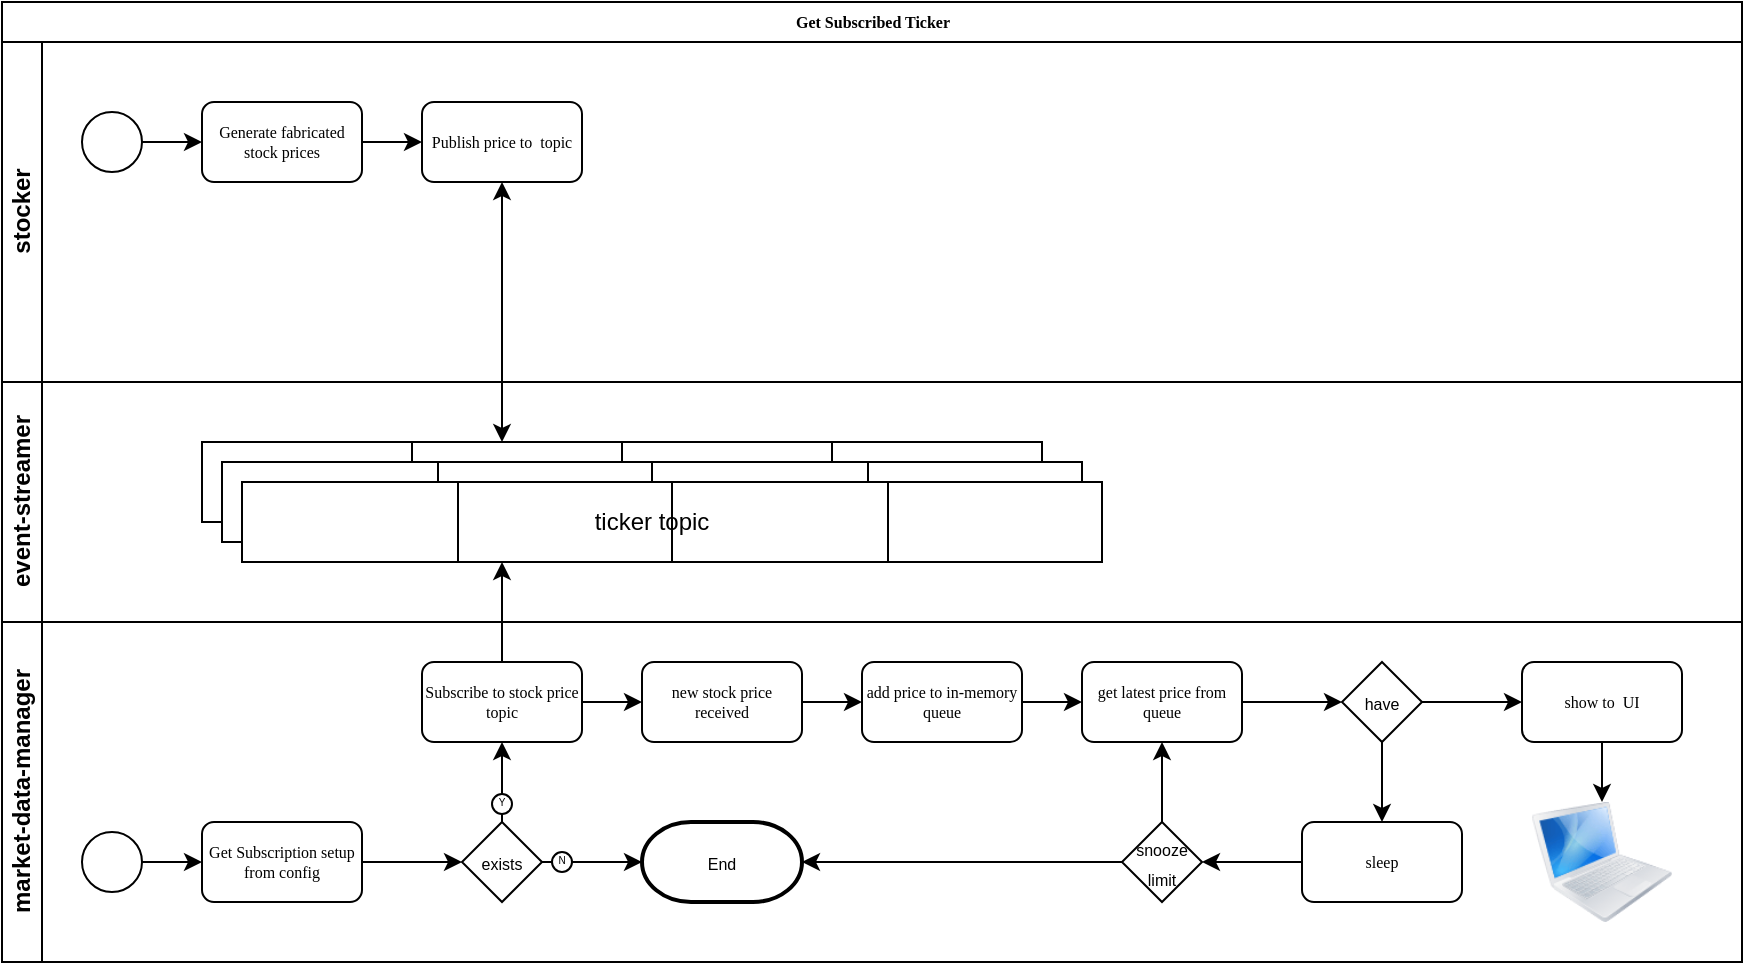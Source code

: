 <mxfile version="14.7.0" type="github">
  <diagram id="xRqWNPOQ0WMgPJ2FyYGw" name="Page-1">
    <mxGraphModel dx="949" dy="496" grid="1" gridSize="10" guides="1" tooltips="1" connect="1" arrows="1" fold="1" page="1" pageScale="1" pageWidth="827" pageHeight="1169" math="0" shadow="0">
      <root>
        <mxCell id="0" />
        <mxCell id="1" parent="0" />
        <mxCell id="KpiGFDMDYY1Z0oeQy9Om-1" value="Get Subscribed Ticker" style="swimlane;html=1;childLayout=stackLayout;horizontal=1;startSize=20;horizontalStack=0;rounded=0;shadow=0;labelBackgroundColor=none;strokeWidth=1;fontFamily=Verdana;fontSize=8;align=center;" vertex="1" parent="1">
          <mxGeometry x="40" y="40" width="870" height="480" as="geometry" />
        </mxCell>
        <mxCell id="KpiGFDMDYY1Z0oeQy9Om-2" value="stocker" style="swimlane;html=1;startSize=20;horizontal=0;" vertex="1" parent="KpiGFDMDYY1Z0oeQy9Om-1">
          <mxGeometry y="20" width="870" height="170" as="geometry" />
        </mxCell>
        <mxCell id="KpiGFDMDYY1Z0oeQy9Om-3" value="" style="ellipse;whiteSpace=wrap;html=1;rounded=0;shadow=0;labelBackgroundColor=none;strokeWidth=1;fontFamily=Verdana;fontSize=8;align=center;" vertex="1" parent="KpiGFDMDYY1Z0oeQy9Om-2">
          <mxGeometry x="40" y="35" width="30" height="30" as="geometry" />
        </mxCell>
        <mxCell id="KpiGFDMDYY1Z0oeQy9Om-4" value="Generate fabricated stock prices" style="rounded=1;whiteSpace=wrap;html=1;shadow=0;labelBackgroundColor=none;strokeWidth=1;fontFamily=Verdana;fontSize=8;align=center;" vertex="1" parent="KpiGFDMDYY1Z0oeQy9Om-2">
          <mxGeometry x="100" y="30" width="80" height="40" as="geometry" />
        </mxCell>
        <mxCell id="KpiGFDMDYY1Z0oeQy9Om-5" value="" style="endArrow=classic;html=1;exitX=1;exitY=0.5;exitDx=0;exitDy=0;entryX=0;entryY=0.5;entryDx=0;entryDy=0;" edge="1" parent="KpiGFDMDYY1Z0oeQy9Om-2" source="KpiGFDMDYY1Z0oeQy9Om-3" target="KpiGFDMDYY1Z0oeQy9Om-4">
          <mxGeometry width="50" height="50" relative="1" as="geometry">
            <mxPoint x="50" y="119" as="sourcePoint" />
            <mxPoint x="100" y="69" as="targetPoint" />
          </mxGeometry>
        </mxCell>
        <mxCell id="KpiGFDMDYY1Z0oeQy9Om-67" value="Publish price to &amp;nbsp;topic" style="rounded=1;whiteSpace=wrap;html=1;shadow=0;labelBackgroundColor=none;strokeWidth=1;fontFamily=Verdana;fontSize=8;align=center;" vertex="1" parent="KpiGFDMDYY1Z0oeQy9Om-2">
          <mxGeometry x="210" y="30" width="80" height="40" as="geometry" />
        </mxCell>
        <mxCell id="KpiGFDMDYY1Z0oeQy9Om-68" value="" style="endArrow=classic;html=1;entryX=0;entryY=0.5;entryDx=0;entryDy=0;exitX=1;exitY=0.5;exitDx=0;exitDy=0;" edge="1" parent="KpiGFDMDYY1Z0oeQy9Om-2" source="KpiGFDMDYY1Z0oeQy9Om-4" target="KpiGFDMDYY1Z0oeQy9Om-67">
          <mxGeometry width="50" height="50" relative="1" as="geometry">
            <mxPoint x="110" y="150" as="sourcePoint" />
            <mxPoint x="160" y="100" as="targetPoint" />
          </mxGeometry>
        </mxCell>
        <mxCell id="KpiGFDMDYY1Z0oeQy9Om-16" value="event-streamer" style="swimlane;html=1;startSize=20;horizontal=0;" vertex="1" parent="KpiGFDMDYY1Z0oeQy9Om-1">
          <mxGeometry y="190" width="870" height="120" as="geometry" />
        </mxCell>
        <mxCell id="KpiGFDMDYY1Z0oeQy9Om-23" value="market-data-manager" style="swimlane;html=1;startSize=20;horizontal=0;" vertex="1" parent="KpiGFDMDYY1Z0oeQy9Om-1">
          <mxGeometry y="310" width="870" height="170" as="geometry" />
        </mxCell>
        <mxCell id="KpiGFDMDYY1Z0oeQy9Om-24" value="" style="endArrow=classic;html=1;entryX=0;entryY=0.5;entryDx=0;entryDy=0;entryPerimeter=0;exitX=1;exitY=0.5;exitDx=0;exitDy=0;" edge="1" parent="KpiGFDMDYY1Z0oeQy9Om-23" source="KpiGFDMDYY1Z0oeQy9Om-31" target="KpiGFDMDYY1Z0oeQy9Om-33">
          <mxGeometry width="50" height="50" relative="1" as="geometry">
            <mxPoint x="190" y="130" as="sourcePoint" />
            <mxPoint x="240" y="130" as="targetPoint" />
          </mxGeometry>
        </mxCell>
        <mxCell id="KpiGFDMDYY1Z0oeQy9Om-25" value="Subscribe to stock price topic" style="rounded=1;whiteSpace=wrap;html=1;shadow=0;labelBackgroundColor=none;strokeWidth=1;fontFamily=Verdana;fontSize=8;align=center;" vertex="1" parent="KpiGFDMDYY1Z0oeQy9Om-23">
          <mxGeometry x="210" y="20" width="80" height="40" as="geometry" />
        </mxCell>
        <mxCell id="KpiGFDMDYY1Z0oeQy9Om-26" value="new stock price received" style="rounded=1;whiteSpace=wrap;html=1;shadow=0;labelBackgroundColor=none;strokeWidth=1;fontFamily=Verdana;fontSize=8;align=center;" vertex="1" parent="KpiGFDMDYY1Z0oeQy9Om-23">
          <mxGeometry x="320" y="20" width="80" height="40" as="geometry" />
        </mxCell>
        <mxCell id="KpiGFDMDYY1Z0oeQy9Om-28" value="" style="ellipse;whiteSpace=wrap;html=1;rounded=0;shadow=0;labelBackgroundColor=none;strokeWidth=1;fontFamily=Verdana;fontSize=8;align=center;" vertex="1" parent="KpiGFDMDYY1Z0oeQy9Om-23">
          <mxGeometry x="40" y="105" width="30" height="30" as="geometry" />
        </mxCell>
        <mxCell id="KpiGFDMDYY1Z0oeQy9Om-29" value="" style="endArrow=classic;html=1;exitX=1;exitY=0.5;exitDx=0;exitDy=0;entryX=0;entryY=0.5;entryDx=0;entryDy=0;" edge="1" parent="KpiGFDMDYY1Z0oeQy9Om-23" source="KpiGFDMDYY1Z0oeQy9Om-28" target="KpiGFDMDYY1Z0oeQy9Om-30">
          <mxGeometry width="50" height="50" relative="1" as="geometry">
            <mxPoint x="10" y="114" as="sourcePoint" />
            <mxPoint x="100" y="105" as="targetPoint" />
          </mxGeometry>
        </mxCell>
        <mxCell id="KpiGFDMDYY1Z0oeQy9Om-30" value="Get Subscription setup from config" style="rounded=1;whiteSpace=wrap;html=1;shadow=0;labelBackgroundColor=none;strokeWidth=1;fontFamily=Verdana;fontSize=8;align=center;" vertex="1" parent="KpiGFDMDYY1Z0oeQy9Om-23">
          <mxGeometry x="100" y="100" width="80" height="40" as="geometry" />
        </mxCell>
        <mxCell id="KpiGFDMDYY1Z0oeQy9Om-31" value="&lt;font style=&quot;font-size: 8px&quot;&gt;exists&lt;/font&gt;" style="rhombus;whiteSpace=wrap;html=1;" vertex="1" parent="KpiGFDMDYY1Z0oeQy9Om-23">
          <mxGeometry x="230" y="100" width="40" height="40" as="geometry" />
        </mxCell>
        <mxCell id="KpiGFDMDYY1Z0oeQy9Om-32" value="" style="endArrow=classic;html=1;exitX=0.5;exitY=0;exitDx=0;exitDy=0;entryX=0.5;entryY=1;entryDx=0;entryDy=0;" edge="1" parent="KpiGFDMDYY1Z0oeQy9Om-23" source="KpiGFDMDYY1Z0oeQy9Om-31" target="KpiGFDMDYY1Z0oeQy9Om-25">
          <mxGeometry width="50" height="50" relative="1" as="geometry">
            <mxPoint x="290" y="420" as="sourcePoint" />
            <mxPoint x="290" y="450" as="targetPoint" />
          </mxGeometry>
        </mxCell>
        <mxCell id="KpiGFDMDYY1Z0oeQy9Om-33" value="&lt;font style=&quot;font-size: 8px&quot;&gt;End&lt;/font&gt;" style="strokeWidth=2;html=1;shape=mxgraph.flowchart.terminator;whiteSpace=wrap;" vertex="1" parent="KpiGFDMDYY1Z0oeQy9Om-23">
          <mxGeometry x="320" y="100" width="80" height="40" as="geometry" />
        </mxCell>
        <mxCell id="KpiGFDMDYY1Z0oeQy9Om-34" value="&lt;div style=&quot;text-align: justify&quot;&gt;&lt;span style=&quot;font-size: 6px&quot;&gt;&lt;sup&gt;N&lt;/sup&gt;&lt;/span&gt;&lt;/div&gt;" style="ellipse;whiteSpace=wrap;html=1;aspect=fixed;" vertex="1" parent="KpiGFDMDYY1Z0oeQy9Om-23">
          <mxGeometry x="275" y="115" width="10" height="10" as="geometry" />
        </mxCell>
        <mxCell id="KpiGFDMDYY1Z0oeQy9Om-35" value="&lt;div style=&quot;text-align: justify&quot;&gt;&lt;span style=&quot;font-size: 6px&quot;&gt;&lt;sup&gt;Y&lt;/sup&gt;&lt;/span&gt;&lt;/div&gt;" style="ellipse;whiteSpace=wrap;html=1;aspect=fixed;" vertex="1" parent="KpiGFDMDYY1Z0oeQy9Om-23">
          <mxGeometry x="245" y="86" width="10" height="10" as="geometry" />
        </mxCell>
        <mxCell id="KpiGFDMDYY1Z0oeQy9Om-36" value="" style="endArrow=classic;html=1;entryX=0;entryY=0.5;entryDx=0;entryDy=0;" edge="1" parent="KpiGFDMDYY1Z0oeQy9Om-23" target="KpiGFDMDYY1Z0oeQy9Om-31">
          <mxGeometry width="50" height="50" relative="1" as="geometry">
            <mxPoint x="180" y="120" as="sourcePoint" />
            <mxPoint x="110" y="130" as="targetPoint" />
          </mxGeometry>
        </mxCell>
        <mxCell id="KpiGFDMDYY1Z0oeQy9Om-37" value="&lt;span style=&quot;font-size: 8px&quot;&gt;have&lt;/span&gt;" style="rhombus;whiteSpace=wrap;html=1;" vertex="1" parent="KpiGFDMDYY1Z0oeQy9Om-23">
          <mxGeometry x="670" y="20" width="40" height="40" as="geometry" />
        </mxCell>
        <mxCell id="KpiGFDMDYY1Z0oeQy9Om-66" value="" style="endArrow=classic;html=1;exitX=0.5;exitY=0;exitDx=0;exitDy=0;" edge="1" parent="KpiGFDMDYY1Z0oeQy9Om-23" source="KpiGFDMDYY1Z0oeQy9Om-25">
          <mxGeometry width="50" height="50" relative="1" as="geometry">
            <mxPoint x="320" y="80" as="sourcePoint" />
            <mxPoint x="250" y="-30" as="targetPoint" />
          </mxGeometry>
        </mxCell>
        <mxCell id="KpiGFDMDYY1Z0oeQy9Om-69" value="add price to in-memory queue" style="rounded=1;whiteSpace=wrap;html=1;shadow=0;labelBackgroundColor=none;strokeWidth=1;fontFamily=Verdana;fontSize=8;align=center;" vertex="1" parent="KpiGFDMDYY1Z0oeQy9Om-23">
          <mxGeometry x="430" y="20" width="80" height="40" as="geometry" />
        </mxCell>
        <mxCell id="KpiGFDMDYY1Z0oeQy9Om-70" value="get latest price from queue" style="rounded=1;whiteSpace=wrap;html=1;shadow=0;labelBackgroundColor=none;strokeWidth=1;fontFamily=Verdana;fontSize=8;align=center;" vertex="1" parent="KpiGFDMDYY1Z0oeQy9Om-23">
          <mxGeometry x="540" y="20" width="80" height="40" as="geometry" />
        </mxCell>
        <mxCell id="KpiGFDMDYY1Z0oeQy9Om-72" value="sleep" style="rounded=1;whiteSpace=wrap;html=1;shadow=0;labelBackgroundColor=none;strokeWidth=1;fontFamily=Verdana;fontSize=8;align=center;" vertex="1" parent="KpiGFDMDYY1Z0oeQy9Om-23">
          <mxGeometry x="650" y="100" width="80" height="40" as="geometry" />
        </mxCell>
        <mxCell id="KpiGFDMDYY1Z0oeQy9Om-73" value="&lt;font style=&quot;font-size: 8px&quot;&gt;snooze limit&lt;/font&gt;" style="rhombus;whiteSpace=wrap;html=1;" vertex="1" parent="KpiGFDMDYY1Z0oeQy9Om-23">
          <mxGeometry x="560" y="100" width="40" height="40" as="geometry" />
        </mxCell>
        <mxCell id="KpiGFDMDYY1Z0oeQy9Om-74" value="" style="endArrow=classic;html=1;entryX=1;entryY=0.5;entryDx=0;entryDy=0;entryPerimeter=0;exitX=0;exitY=0.5;exitDx=0;exitDy=0;" edge="1" parent="KpiGFDMDYY1Z0oeQy9Om-23" source="KpiGFDMDYY1Z0oeQy9Om-73" target="KpiGFDMDYY1Z0oeQy9Om-33">
          <mxGeometry width="50" height="50" relative="1" as="geometry">
            <mxPoint x="450" y="160" as="sourcePoint" />
            <mxPoint x="500" y="110" as="targetPoint" />
          </mxGeometry>
        </mxCell>
        <mxCell id="KpiGFDMDYY1Z0oeQy9Om-75" value="" style="endArrow=classic;html=1;exitX=1;exitY=0.5;exitDx=0;exitDy=0;entryX=0;entryY=0.5;entryDx=0;entryDy=0;" edge="1" parent="KpiGFDMDYY1Z0oeQy9Om-23" source="KpiGFDMDYY1Z0oeQy9Om-25" target="KpiGFDMDYY1Z0oeQy9Om-26">
          <mxGeometry width="50" height="50" relative="1" as="geometry">
            <mxPoint x="400" y="120" as="sourcePoint" />
            <mxPoint x="450" y="70" as="targetPoint" />
          </mxGeometry>
        </mxCell>
        <mxCell id="KpiGFDMDYY1Z0oeQy9Om-76" value="" style="endArrow=classic;html=1;exitX=1;exitY=0.5;exitDx=0;exitDy=0;entryX=0;entryY=0.5;entryDx=0;entryDy=0;" edge="1" parent="KpiGFDMDYY1Z0oeQy9Om-23" source="KpiGFDMDYY1Z0oeQy9Om-26" target="KpiGFDMDYY1Z0oeQy9Om-69">
          <mxGeometry width="50" height="50" relative="1" as="geometry">
            <mxPoint x="390" y="110" as="sourcePoint" />
            <mxPoint x="440" y="60" as="targetPoint" />
          </mxGeometry>
        </mxCell>
        <mxCell id="KpiGFDMDYY1Z0oeQy9Om-77" value="" style="endArrow=classic;html=1;entryX=0;entryY=0.5;entryDx=0;entryDy=0;exitX=1;exitY=0.5;exitDx=0;exitDy=0;" edge="1" parent="KpiGFDMDYY1Z0oeQy9Om-23" source="KpiGFDMDYY1Z0oeQy9Om-69" target="KpiGFDMDYY1Z0oeQy9Om-70">
          <mxGeometry width="50" height="50" relative="1" as="geometry">
            <mxPoint x="490" y="120" as="sourcePoint" />
            <mxPoint x="540" y="70" as="targetPoint" />
          </mxGeometry>
        </mxCell>
        <mxCell id="KpiGFDMDYY1Z0oeQy9Om-78" value="" style="endArrow=classic;html=1;entryX=0;entryY=0.5;entryDx=0;entryDy=0;exitX=1;exitY=0.5;exitDx=0;exitDy=0;" edge="1" parent="KpiGFDMDYY1Z0oeQy9Om-23" source="KpiGFDMDYY1Z0oeQy9Om-70" target="KpiGFDMDYY1Z0oeQy9Om-37">
          <mxGeometry width="50" height="50" relative="1" as="geometry">
            <mxPoint x="500" y="120" as="sourcePoint" />
            <mxPoint x="550" y="70" as="targetPoint" />
          </mxGeometry>
        </mxCell>
        <mxCell id="KpiGFDMDYY1Z0oeQy9Om-79" value="" style="endArrow=classic;html=1;exitX=0.5;exitY=1;exitDx=0;exitDy=0;" edge="1" parent="KpiGFDMDYY1Z0oeQy9Om-23" source="KpiGFDMDYY1Z0oeQy9Om-37">
          <mxGeometry width="50" height="50" relative="1" as="geometry">
            <mxPoint x="520" y="120" as="sourcePoint" />
            <mxPoint x="690" y="100" as="targetPoint" />
          </mxGeometry>
        </mxCell>
        <mxCell id="KpiGFDMDYY1Z0oeQy9Om-80" value="" style="endArrow=classic;html=1;entryX=1;entryY=0.5;entryDx=0;entryDy=0;exitX=0;exitY=0.5;exitDx=0;exitDy=0;" edge="1" parent="KpiGFDMDYY1Z0oeQy9Om-23" source="KpiGFDMDYY1Z0oeQy9Om-72" target="KpiGFDMDYY1Z0oeQy9Om-73">
          <mxGeometry width="50" height="50" relative="1" as="geometry">
            <mxPoint x="600" y="170" as="sourcePoint" />
            <mxPoint x="650" y="120" as="targetPoint" />
          </mxGeometry>
        </mxCell>
        <mxCell id="KpiGFDMDYY1Z0oeQy9Om-81" value="" style="endArrow=classic;html=1;entryX=0.5;entryY=1;entryDx=0;entryDy=0;exitX=0.5;exitY=0;exitDx=0;exitDy=0;" edge="1" parent="KpiGFDMDYY1Z0oeQy9Om-23" source="KpiGFDMDYY1Z0oeQy9Om-73" target="KpiGFDMDYY1Z0oeQy9Om-70">
          <mxGeometry width="50" height="50" relative="1" as="geometry">
            <mxPoint x="490" y="130" as="sourcePoint" />
            <mxPoint x="540" y="80" as="targetPoint" />
          </mxGeometry>
        </mxCell>
        <mxCell id="KpiGFDMDYY1Z0oeQy9Om-82" value="show to &amp;nbsp;UI" style="rounded=1;whiteSpace=wrap;html=1;shadow=0;labelBackgroundColor=none;strokeWidth=1;fontFamily=Verdana;fontSize=8;align=center;" vertex="1" parent="KpiGFDMDYY1Z0oeQy9Om-23">
          <mxGeometry x="760" y="20" width="80" height="40" as="geometry" />
        </mxCell>
        <mxCell id="KpiGFDMDYY1Z0oeQy9Om-87" value="" style="image;html=1;image=img/lib/clip_art/computers/MacBook_128x128.png" vertex="1" parent="KpiGFDMDYY1Z0oeQy9Om-23">
          <mxGeometry x="760" y="90" width="80" height="60" as="geometry" />
        </mxCell>
        <mxCell id="KpiGFDMDYY1Z0oeQy9Om-88" value="" style="endArrow=classic;html=1;exitX=1;exitY=0.5;exitDx=0;exitDy=0;" edge="1" parent="KpiGFDMDYY1Z0oeQy9Om-23" source="KpiGFDMDYY1Z0oeQy9Om-37">
          <mxGeometry width="50" height="50" relative="1" as="geometry">
            <mxPoint x="710" y="90" as="sourcePoint" />
            <mxPoint x="760" y="40" as="targetPoint" />
          </mxGeometry>
        </mxCell>
        <mxCell id="KpiGFDMDYY1Z0oeQy9Om-89" value="" style="endArrow=classic;html=1;exitX=0.5;exitY=1;exitDx=0;exitDy=0;entryX=0.5;entryY=0;entryDx=0;entryDy=0;" edge="1" parent="KpiGFDMDYY1Z0oeQy9Om-23" source="KpiGFDMDYY1Z0oeQy9Om-82" target="KpiGFDMDYY1Z0oeQy9Om-87">
          <mxGeometry width="50" height="50" relative="1" as="geometry">
            <mxPoint x="730" y="120" as="sourcePoint" />
            <mxPoint x="780" y="70" as="targetPoint" />
          </mxGeometry>
        </mxCell>
        <mxCell id="KpiGFDMDYY1Z0oeQy9Om-39" value="" style="endArrow=classic;startArrow=classic;html=1;entryX=0.5;entryY=1;entryDx=0;entryDy=0;" edge="1" parent="KpiGFDMDYY1Z0oeQy9Om-1" target="KpiGFDMDYY1Z0oeQy9Om-67">
          <mxGeometry width="50" height="50" relative="1" as="geometry">
            <mxPoint x="250" y="220" as="sourcePoint" />
            <mxPoint x="290" y="100" as="targetPoint" />
          </mxGeometry>
        </mxCell>
        <mxCell id="KpiGFDMDYY1Z0oeQy9Om-47" value="" style="shape=table;html=1;whiteSpace=wrap;startSize=0;container=1;collapsible=0;childLayout=tableLayout;" vertex="1" parent="1">
          <mxGeometry x="140" y="260" width="420" height="40" as="geometry" />
        </mxCell>
        <mxCell id="KpiGFDMDYY1Z0oeQy9Om-48" value="" style="shape=partialRectangle;html=1;whiteSpace=wrap;collapsible=0;dropTarget=0;pointerEvents=0;fillColor=none;top=0;left=0;bottom=0;right=0;points=[[0,0.5],[1,0.5]];portConstraint=eastwest;" vertex="1" parent="KpiGFDMDYY1Z0oeQy9Om-47">
          <mxGeometry width="420" height="40" as="geometry" />
        </mxCell>
        <mxCell id="KpiGFDMDYY1Z0oeQy9Om-49" value="" style="shape=partialRectangle;html=1;whiteSpace=wrap;connectable=0;overflow=hidden;fillColor=none;top=0;left=0;bottom=0;right=0;" vertex="1" parent="KpiGFDMDYY1Z0oeQy9Om-48">
          <mxGeometry width="105" height="40" as="geometry" />
        </mxCell>
        <mxCell id="KpiGFDMDYY1Z0oeQy9Om-50" value="" style="shape=partialRectangle;html=1;whiteSpace=wrap;connectable=0;overflow=hidden;fillColor=none;top=0;left=0;bottom=0;right=0;" vertex="1" parent="KpiGFDMDYY1Z0oeQy9Om-48">
          <mxGeometry x="105" width="105" height="40" as="geometry" />
        </mxCell>
        <mxCell id="KpiGFDMDYY1Z0oeQy9Om-51" value="" style="shape=partialRectangle;html=1;whiteSpace=wrap;connectable=0;overflow=hidden;fillColor=none;top=0;left=0;bottom=0;right=0;" vertex="1" parent="KpiGFDMDYY1Z0oeQy9Om-48">
          <mxGeometry x="210" width="105" height="40" as="geometry" />
        </mxCell>
        <mxCell id="KpiGFDMDYY1Z0oeQy9Om-52" value="" style="shape=partialRectangle;html=1;whiteSpace=wrap;connectable=0;overflow=hidden;fillColor=none;top=0;left=0;bottom=0;right=0;" vertex="1" parent="KpiGFDMDYY1Z0oeQy9Om-48">
          <mxGeometry x="315" width="105" height="40" as="geometry" />
        </mxCell>
        <mxCell id="KpiGFDMDYY1Z0oeQy9Om-53" value="" style="shape=table;html=1;whiteSpace=wrap;startSize=0;container=1;collapsible=0;childLayout=tableLayout;" vertex="1" parent="1">
          <mxGeometry x="150" y="270" width="430" height="40" as="geometry" />
        </mxCell>
        <mxCell id="KpiGFDMDYY1Z0oeQy9Om-54" value="" style="shape=partialRectangle;html=1;whiteSpace=wrap;collapsible=0;dropTarget=0;pointerEvents=0;fillColor=none;top=0;left=0;bottom=0;right=0;points=[[0,0.5],[1,0.5]];portConstraint=eastwest;" vertex="1" parent="KpiGFDMDYY1Z0oeQy9Om-53">
          <mxGeometry width="430" height="40" as="geometry" />
        </mxCell>
        <mxCell id="KpiGFDMDYY1Z0oeQy9Om-55" value="" style="shape=partialRectangle;html=1;whiteSpace=wrap;connectable=0;overflow=hidden;fillColor=none;top=0;left=0;bottom=0;right=0;" vertex="1" parent="KpiGFDMDYY1Z0oeQy9Om-54">
          <mxGeometry width="108" height="40" as="geometry" />
        </mxCell>
        <mxCell id="KpiGFDMDYY1Z0oeQy9Om-56" value="" style="shape=partialRectangle;html=1;whiteSpace=wrap;connectable=0;overflow=hidden;fillColor=none;top=0;left=0;bottom=0;right=0;" vertex="1" parent="KpiGFDMDYY1Z0oeQy9Om-54">
          <mxGeometry x="108" width="107" height="40" as="geometry" />
        </mxCell>
        <mxCell id="KpiGFDMDYY1Z0oeQy9Om-57" value="" style="shape=partialRectangle;html=1;whiteSpace=wrap;connectable=0;overflow=hidden;fillColor=none;top=0;left=0;bottom=0;right=0;" vertex="1" parent="KpiGFDMDYY1Z0oeQy9Om-54">
          <mxGeometry x="215" width="108" height="40" as="geometry" />
        </mxCell>
        <mxCell id="KpiGFDMDYY1Z0oeQy9Om-58" value="" style="shape=partialRectangle;html=1;whiteSpace=wrap;connectable=0;overflow=hidden;fillColor=none;top=0;left=0;bottom=0;right=0;" vertex="1" parent="KpiGFDMDYY1Z0oeQy9Om-54">
          <mxGeometry x="323" width="107" height="40" as="geometry" />
        </mxCell>
        <mxCell id="KpiGFDMDYY1Z0oeQy9Om-59" value="" style="shape=table;html=1;whiteSpace=wrap;startSize=0;container=1;collapsible=0;childLayout=tableLayout;" vertex="1" parent="1">
          <mxGeometry x="160" y="280" width="430" height="40" as="geometry" />
        </mxCell>
        <mxCell id="KpiGFDMDYY1Z0oeQy9Om-60" value="" style="shape=partialRectangle;html=1;whiteSpace=wrap;collapsible=0;dropTarget=0;pointerEvents=0;fillColor=none;top=0;left=0;bottom=0;right=0;points=[[0,0.5],[1,0.5]];portConstraint=eastwest;" vertex="1" parent="KpiGFDMDYY1Z0oeQy9Om-59">
          <mxGeometry width="430" height="40" as="geometry" />
        </mxCell>
        <mxCell id="KpiGFDMDYY1Z0oeQy9Om-61" value="" style="shape=partialRectangle;html=1;whiteSpace=wrap;connectable=0;overflow=hidden;fillColor=none;top=0;left=0;bottom=0;right=0;" vertex="1" parent="KpiGFDMDYY1Z0oeQy9Om-60">
          <mxGeometry width="108" height="40" as="geometry" />
        </mxCell>
        <mxCell id="KpiGFDMDYY1Z0oeQy9Om-62" value="" style="shape=partialRectangle;html=1;whiteSpace=wrap;connectable=0;overflow=hidden;fillColor=none;top=0;left=0;bottom=0;right=0;" vertex="1" parent="KpiGFDMDYY1Z0oeQy9Om-60">
          <mxGeometry x="108" width="107" height="40" as="geometry" />
        </mxCell>
        <mxCell id="KpiGFDMDYY1Z0oeQy9Om-63" value="" style="shape=partialRectangle;html=1;whiteSpace=wrap;connectable=0;overflow=hidden;fillColor=none;top=0;left=0;bottom=0;right=0;" vertex="1" parent="KpiGFDMDYY1Z0oeQy9Om-60">
          <mxGeometry x="215" width="108" height="40" as="geometry" />
        </mxCell>
        <mxCell id="KpiGFDMDYY1Z0oeQy9Om-64" value="" style="shape=partialRectangle;html=1;whiteSpace=wrap;connectable=0;overflow=hidden;fillColor=none;top=0;left=0;bottom=0;right=0;" vertex="1" parent="KpiGFDMDYY1Z0oeQy9Om-60">
          <mxGeometry x="323" width="107" height="40" as="geometry" />
        </mxCell>
        <mxCell id="KpiGFDMDYY1Z0oeQy9Om-65" value="ticker topic" style="text;html=1;strokeColor=none;fillColor=none;align=center;verticalAlign=middle;whiteSpace=wrap;rounded=0;" vertex="1" parent="1">
          <mxGeometry x="325" y="290" width="80" height="20" as="geometry" />
        </mxCell>
      </root>
    </mxGraphModel>
  </diagram>
</mxfile>
